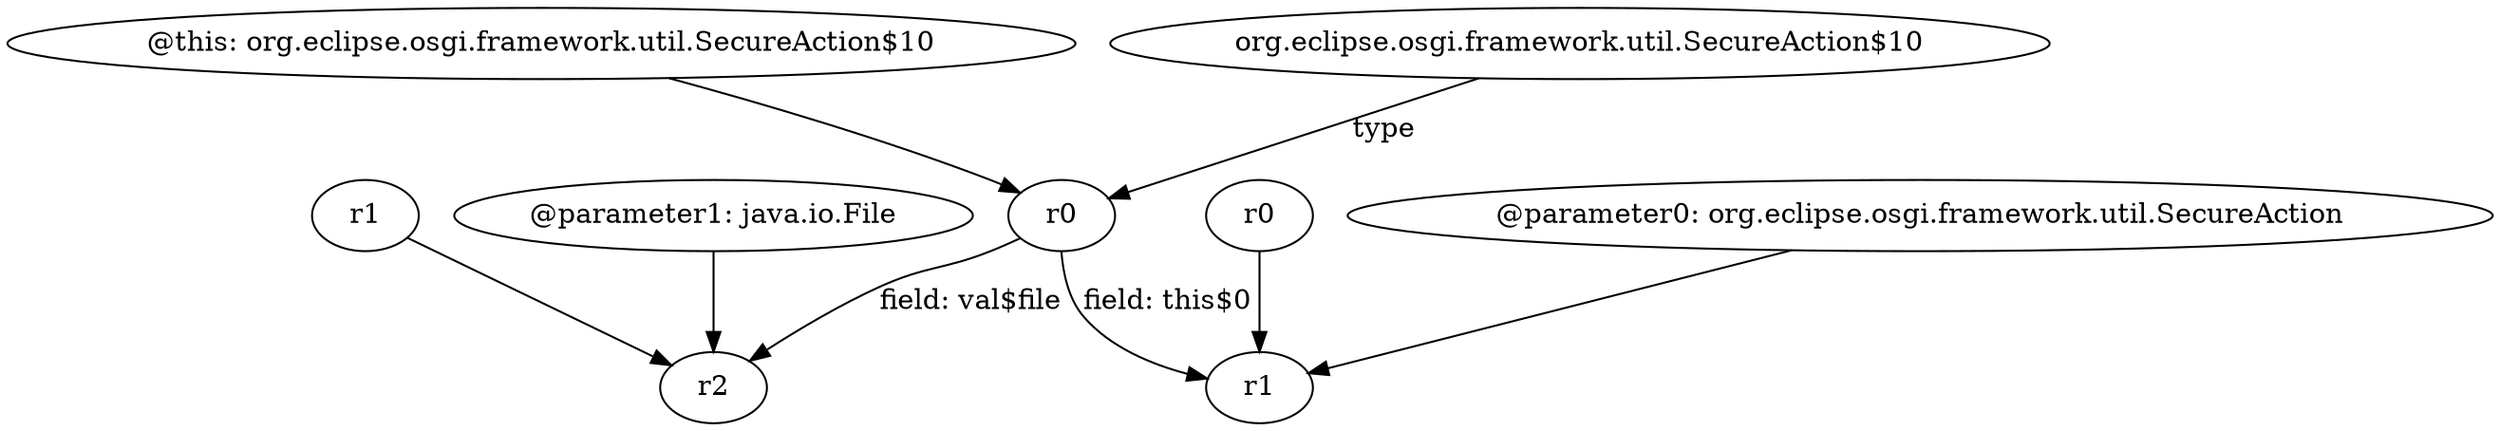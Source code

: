 digraph g {
0[label="r0"]
1[label="r1"]
0->1[label=""]
2[label="@this: org.eclipse.osgi.framework.util.SecureAction$10"]
3[label="r0"]
2->3[label=""]
4[label="r1"]
5[label="r2"]
4->5[label=""]
6[label="@parameter0: org.eclipse.osgi.framework.util.SecureAction"]
6->1[label=""]
7[label="org.eclipse.osgi.framework.util.SecureAction$10"]
7->3[label="type"]
3->1[label="field: this$0"]
3->5[label="field: val$file"]
8[label="@parameter1: java.io.File"]
8->5[label=""]
}